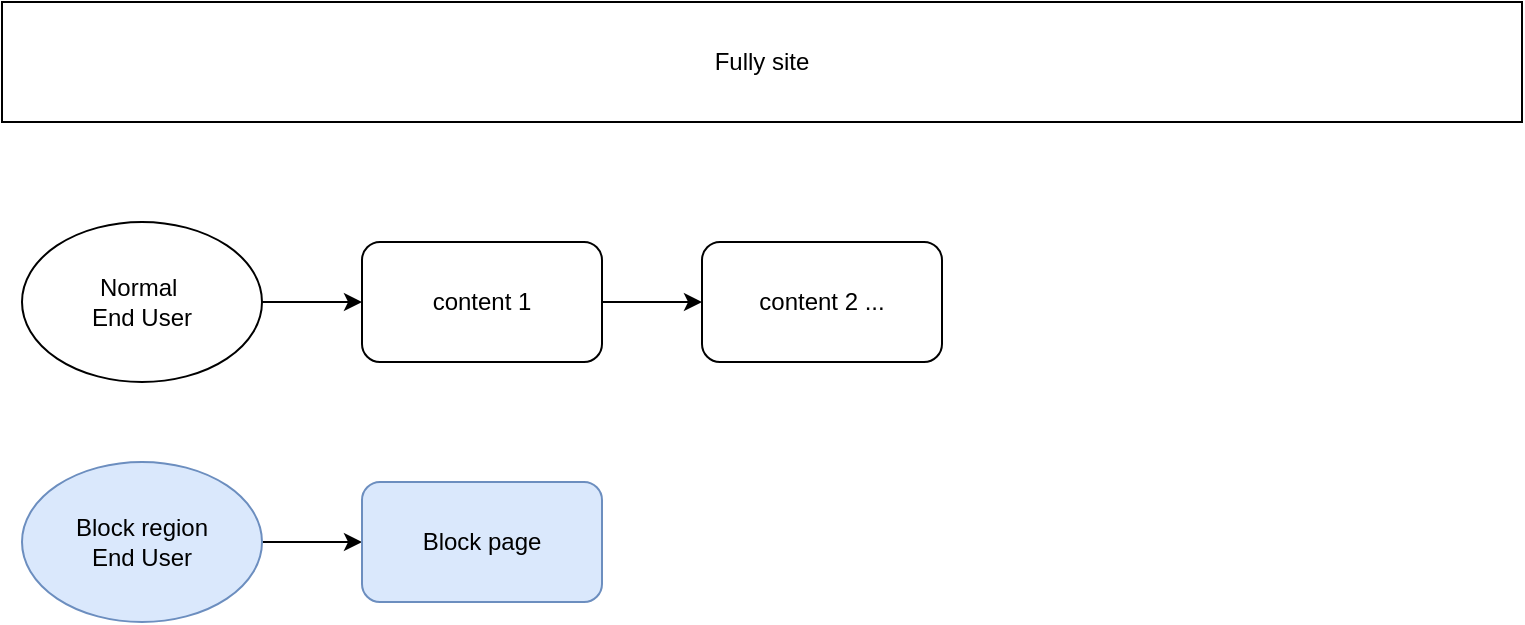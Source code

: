<mxfile version="22.1.16" type="github">
  <diagram id="C5RBs43oDa-KdzZeNtuy" name="Page-1">
    <mxGraphModel dx="1434" dy="797" grid="1" gridSize="10" guides="1" tooltips="1" connect="1" arrows="1" fold="1" page="1" pageScale="1" pageWidth="827" pageHeight="1169" math="0" shadow="0">
      <root>
        <mxCell id="WIyWlLk6GJQsqaUBKTNV-0" />
        <mxCell id="WIyWlLk6GJQsqaUBKTNV-1" parent="WIyWlLk6GJQsqaUBKTNV-0" />
        <mxCell id="HMfY8o5rUgomyD3a-ccA-10" value="" style="edgeStyle=orthogonalEdgeStyle;rounded=0;orthogonalLoop=1;jettySize=auto;html=1;" edge="1" parent="WIyWlLk6GJQsqaUBKTNV-1" source="HMfY8o5rUgomyD3a-ccA-0" target="HMfY8o5rUgomyD3a-ccA-8">
          <mxGeometry relative="1" as="geometry" />
        </mxCell>
        <mxCell id="HMfY8o5rUgomyD3a-ccA-0" value="&lt;div&gt;Normal&amp;nbsp;&lt;/div&gt;&lt;div&gt;End User&lt;/div&gt;" style="ellipse;whiteSpace=wrap;html=1;" vertex="1" parent="WIyWlLk6GJQsqaUBKTNV-1">
          <mxGeometry x="50" y="190" width="120" height="80" as="geometry" />
        </mxCell>
        <mxCell id="HMfY8o5rUgomyD3a-ccA-14" value="" style="edgeStyle=orthogonalEdgeStyle;rounded=0;orthogonalLoop=1;jettySize=auto;html=1;" edge="1" parent="WIyWlLk6GJQsqaUBKTNV-1" source="HMfY8o5rUgomyD3a-ccA-4" target="HMfY8o5rUgomyD3a-ccA-9">
          <mxGeometry relative="1" as="geometry" />
        </mxCell>
        <mxCell id="HMfY8o5rUgomyD3a-ccA-4" value="&lt;div&gt;Block region&lt;/div&gt;&lt;div&gt;End User&lt;/div&gt;" style="ellipse;whiteSpace=wrap;html=1;fillColor=#dae8fc;strokeColor=#6c8ebf;" vertex="1" parent="WIyWlLk6GJQsqaUBKTNV-1">
          <mxGeometry x="50" y="310" width="120" height="80" as="geometry" />
        </mxCell>
        <mxCell id="HMfY8o5rUgomyD3a-ccA-7" value="Fully site" style="rounded=0;whiteSpace=wrap;html=1;" vertex="1" parent="WIyWlLk6GJQsqaUBKTNV-1">
          <mxGeometry x="40" y="80" width="760" height="60" as="geometry" />
        </mxCell>
        <mxCell id="HMfY8o5rUgomyD3a-ccA-13" value="" style="edgeStyle=orthogonalEdgeStyle;rounded=0;orthogonalLoop=1;jettySize=auto;html=1;" edge="1" parent="WIyWlLk6GJQsqaUBKTNV-1" source="HMfY8o5rUgomyD3a-ccA-8" target="HMfY8o5rUgomyD3a-ccA-12">
          <mxGeometry relative="1" as="geometry" />
        </mxCell>
        <mxCell id="HMfY8o5rUgomyD3a-ccA-8" value="content 1" style="rounded=1;whiteSpace=wrap;html=1;" vertex="1" parent="WIyWlLk6GJQsqaUBKTNV-1">
          <mxGeometry x="220" y="200" width="120" height="60" as="geometry" />
        </mxCell>
        <mxCell id="HMfY8o5rUgomyD3a-ccA-9" value="Block page" style="rounded=1;whiteSpace=wrap;html=1;fillColor=#dae8fc;strokeColor=#6c8ebf;" vertex="1" parent="WIyWlLk6GJQsqaUBKTNV-1">
          <mxGeometry x="220" y="320" width="120" height="60" as="geometry" />
        </mxCell>
        <mxCell id="HMfY8o5rUgomyD3a-ccA-12" value="content 2 ..." style="rounded=1;whiteSpace=wrap;html=1;" vertex="1" parent="WIyWlLk6GJQsqaUBKTNV-1">
          <mxGeometry x="390" y="200" width="120" height="60" as="geometry" />
        </mxCell>
      </root>
    </mxGraphModel>
  </diagram>
</mxfile>
